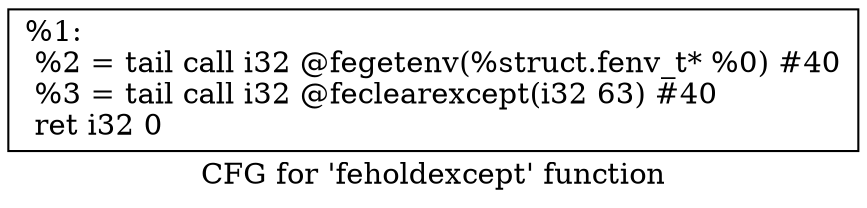 digraph "CFG for 'feholdexcept' function" {
	label="CFG for 'feholdexcept' function";

	Node0x19225f0 [shape=record,label="{%1:\l  %2 = tail call i32 @fegetenv(%struct.fenv_t* %0) #40\l  %3 = tail call i32 @feclearexcept(i32 63) #40\l  ret i32 0\l}"];
}
